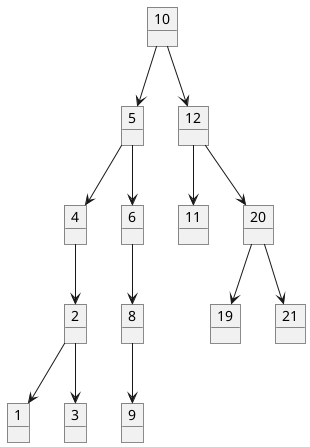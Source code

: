 @startuml
object 10
object 5
object 4
object 2
object 1
object 3
object 6
object 8
object 9
object 12
object 11
object 20
object 19
object 21
10-down-> 5
5-down-> 4
4-down-> 2
2-down-> 1
2-down-> 3
5-down-> 6
6-down-> 8
8-down-> 9
10-down-> 12
12-down-> 11
12-down-> 20
20-down-> 19
20-down-> 21

@enduml